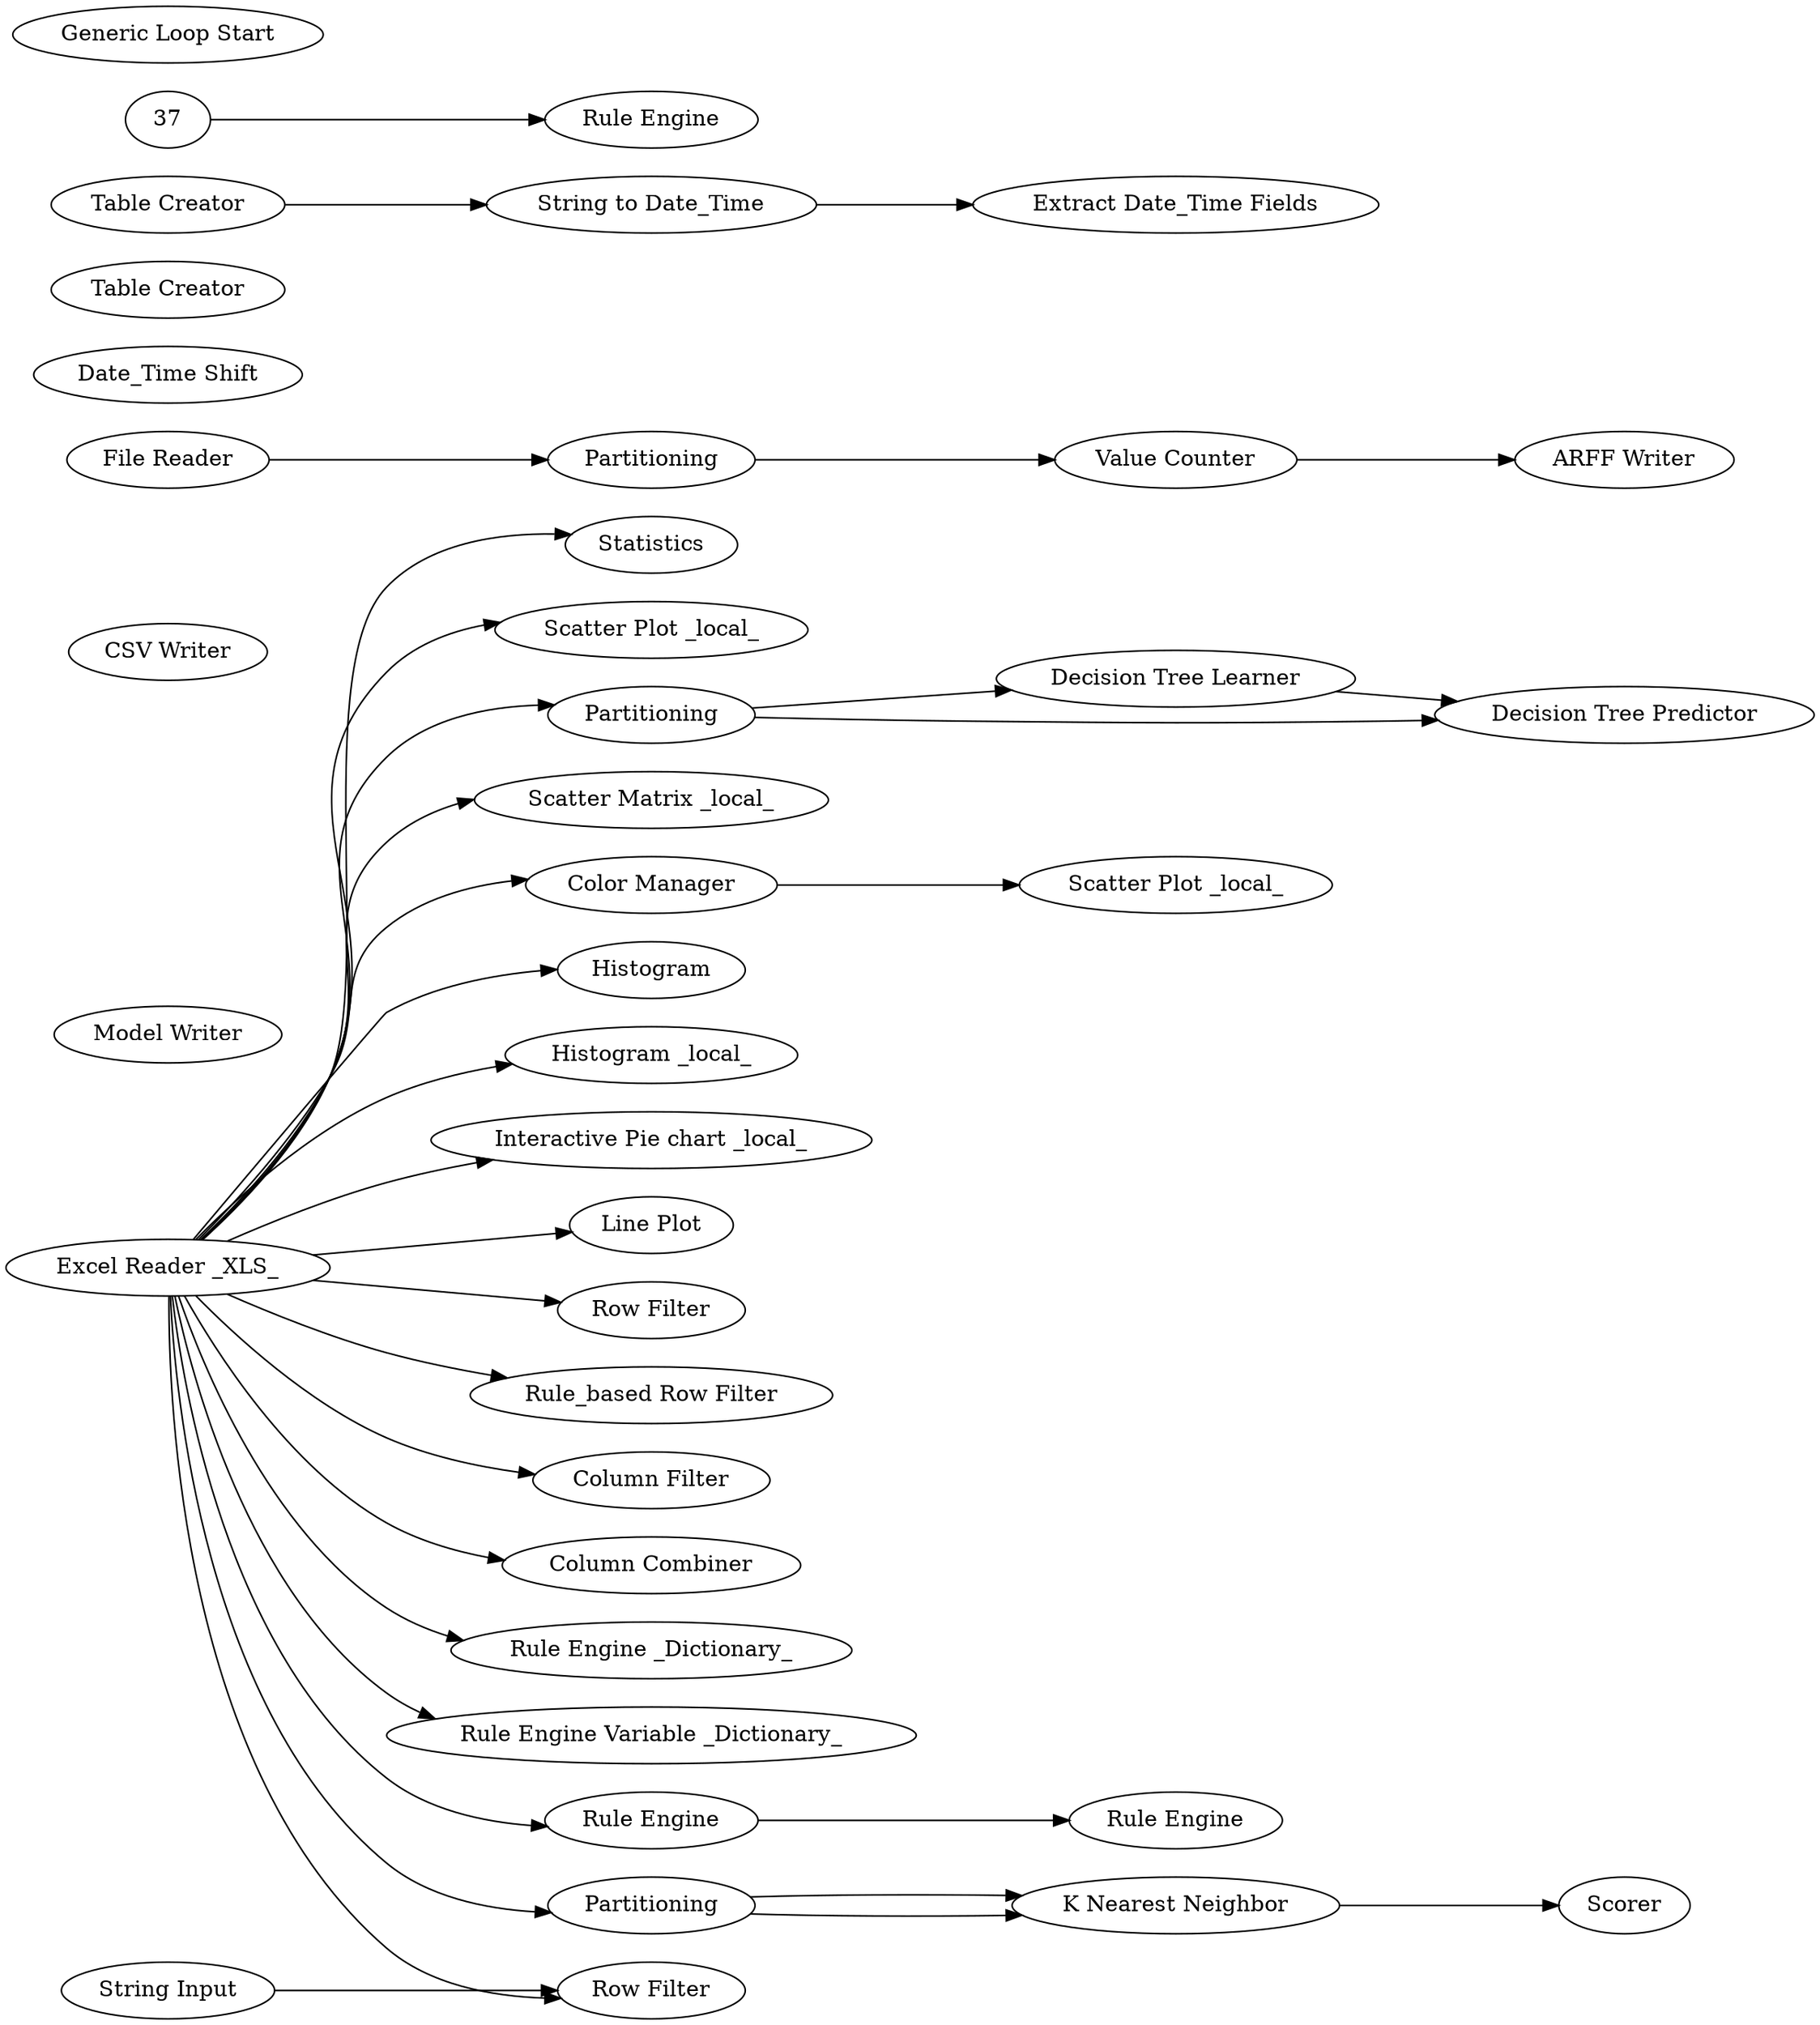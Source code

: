 digraph {
	1 [label="Excel Reader _XLS_"]
	2 [label=Statistics]
	4 [label="Scatter Plot _local_"]
	5 [label=Partitioning]
	6 [label="Decision Tree Learner"]
	8 [label="Scatter Plot _local_"]
	9 [label="Model Writer"]
	10 [label="CSV Writer"]
	11 [label="Decision Tree Predictor"]
	12 [label="File Reader"]
	13 [label=Partitioning]
	14 [label="Value Counter"]
	15 [label="Scatter Matrix _local_"]
	16 [label="ARFF Writer"]
	17 [label="Color Manager"]
	18 [label=Histogram]
	19 [label="Histogram _local_"]
	20 [label="Interactive Pie chart _local_"]
	21 [label="Line Plot"]
	22 [label="Row Filter"]
	23 [label="Rule_based Row Filter"]
	24 [label="Column Filter"]
	25 [label="Column Combiner"]
	26 [label="Date_Time Shift"]
	27 [label="Table Creator"]
	28 [label="Extract Date_Time Fields"]
	29 [label="Table Creator"]
	30 [label="String to Date_Time"]
	31 [label="Rule Engine _Dictionary_"]
	32 [label="Rule Engine Variable _Dictionary_"]
	33 [label="Rule Engine"]
	34 [label="Rule Engine"]
	38 [label="Rule Engine"]
	39 [label="Row Filter"]
	40 [label="String Input"]
	41 [label="K Nearest Neighbor"]
	42 [label=Partitioning]
	43 [label=Scorer]
	44 [label="Generic Loop Start"]
	1 -> 2
	1 -> 5
	1 -> 4
	1 -> 15
	1 -> 17
	1 -> 19
	1 -> 18
	1 -> 21
	1 -> 20
	1 -> 23
	1 -> 22
	1 -> 25
	1 -> 24
	1 -> 31
	1 -> 33
	1 -> 32
	1 -> 39
	1 -> 42
	5 -> 6
	5 -> 11
	6 -> 11
	12 -> 13
	13 -> 14
	14 -> 16
	17 -> 8
	29 -> 30
	30 -> 28
	33 -> 34
	37 -> 38
	40 -> 39
	41 -> 43
	42 -> 41
	42 -> 41
	rankdir=LR
}
